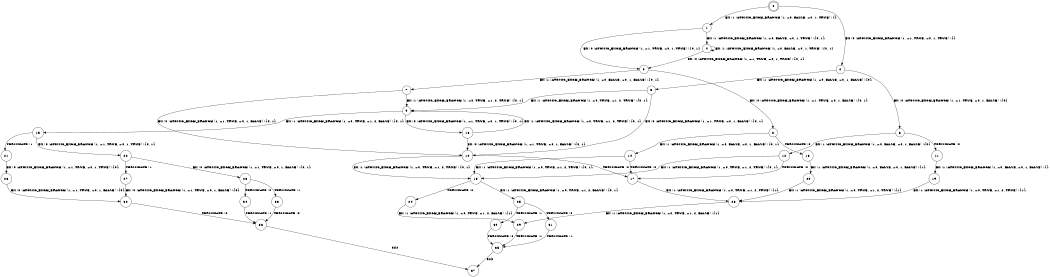 digraph BCG {
size = "7, 10.5";
center = TRUE;
node [shape = circle];
0 [peripheries = 2];
0 -> 1 [label = "EX !1 !ATOMIC_EXCH_BRANCH (1, +0, FALSE, +0, 1, TRUE) !{}"];
0 -> 2 [label = "EX !0 !ATOMIC_EXCH_BRANCH (1, +1, TRUE, +0, 1, TRUE) !{}"];
1 -> 3 [label = "EX !0 !ATOMIC_EXCH_BRANCH (1, +1, TRUE, +0, 1, TRUE) !{0, 1}"];
1 -> 4 [label = "EX !1 !ATOMIC_EXCH_BRANCH (1, +0, FALSE, +0, 1, TRUE) !{0, 1}"];
2 -> 5 [label = "EX !1 !ATOMIC_EXCH_BRANCH (1, +0, FALSE, +0, 1, FALSE) !{0}"];
2 -> 6 [label = "EX !0 !ATOMIC_EXCH_BRANCH (1, +1, TRUE, +0, 1, FALSE) !{0}"];
3 -> 7 [label = "EX !1 !ATOMIC_EXCH_BRANCH (1, +0, FALSE, +0, 1, FALSE) !{0, 1}"];
3 -> 8 [label = "EX !0 !ATOMIC_EXCH_BRANCH (1, +1, TRUE, +0, 1, FALSE) !{0, 1}"];
4 -> 3 [label = "EX !0 !ATOMIC_EXCH_BRANCH (1, +1, TRUE, +0, 1, TRUE) !{0, 1}"];
4 -> 4 [label = "EX !1 !ATOMIC_EXCH_BRANCH (1, +0, FALSE, +0, 1, TRUE) !{0, 1}"];
5 -> 9 [label = "EX !1 !ATOMIC_EXCH_BRANCH (1, +0, TRUE, +1, 2, TRUE) !{0, 1}"];
5 -> 10 [label = "EX !0 !ATOMIC_EXCH_BRANCH (1, +1, TRUE, +0, 1, FALSE) !{0, 1}"];
6 -> 11 [label = "TERMINATE !0"];
6 -> 12 [label = "EX !1 !ATOMIC_EXCH_BRANCH (1, +0, FALSE, +0, 1, FALSE) !{0}"];
7 -> 9 [label = "EX !1 !ATOMIC_EXCH_BRANCH (1, +0, TRUE, +1, 2, TRUE) !{0, 1}"];
7 -> 10 [label = "EX !0 !ATOMIC_EXCH_BRANCH (1, +1, TRUE, +0, 1, FALSE) !{0, 1}"];
8 -> 13 [label = "TERMINATE !0"];
8 -> 14 [label = "EX !1 !ATOMIC_EXCH_BRANCH (1, +0, FALSE, +0, 1, FALSE) !{0, 1}"];
9 -> 15 [label = "EX !1 !ATOMIC_EXCH_BRANCH (1, +0, TRUE, +1, 2, FALSE) !{0, 1}"];
9 -> 16 [label = "EX !0 !ATOMIC_EXCH_BRANCH (1, +1, TRUE, +0, 1, TRUE) !{0, 1}"];
10 -> 17 [label = "TERMINATE !0"];
10 -> 18 [label = "EX !1 !ATOMIC_EXCH_BRANCH (1, +0, TRUE, +1, 2, TRUE) !{0, 1}"];
11 -> 19 [label = "EX !1 !ATOMIC_EXCH_BRANCH (1, +0, FALSE, +0, 1, FALSE) !{}"];
12 -> 17 [label = "TERMINATE !0"];
12 -> 18 [label = "EX !1 !ATOMIC_EXCH_BRANCH (1, +0, TRUE, +1, 2, TRUE) !{0, 1}"];
13 -> 20 [label = "EX !1 !ATOMIC_EXCH_BRANCH (1, +0, FALSE, +0, 1, FALSE) !{1}"];
14 -> 17 [label = "TERMINATE !0"];
14 -> 18 [label = "EX !1 !ATOMIC_EXCH_BRANCH (1, +0, TRUE, +1, 2, TRUE) !{0, 1}"];
15 -> 21 [label = "TERMINATE !1"];
15 -> 22 [label = "EX !0 !ATOMIC_EXCH_BRANCH (1, +1, TRUE, +0, 1, TRUE) !{0, 1}"];
16 -> 9 [label = "EX !1 !ATOMIC_EXCH_BRANCH (1, +0, TRUE, +1, 2, TRUE) !{0, 1}"];
16 -> 10 [label = "EX !0 !ATOMIC_EXCH_BRANCH (1, +1, TRUE, +0, 1, FALSE) !{0, 1}"];
17 -> 23 [label = "EX !1 !ATOMIC_EXCH_BRANCH (1, +0, TRUE, +1, 2, TRUE) !{1}"];
18 -> 24 [label = "TERMINATE !0"];
18 -> 25 [label = "EX !1 !ATOMIC_EXCH_BRANCH (1, +0, TRUE, +1, 2, FALSE) !{0, 1}"];
19 -> 23 [label = "EX !1 !ATOMIC_EXCH_BRANCH (1, +0, TRUE, +1, 2, TRUE) !{1}"];
20 -> 23 [label = "EX !1 !ATOMIC_EXCH_BRANCH (1, +0, TRUE, +1, 2, TRUE) !{1}"];
21 -> 26 [label = "EX !0 !ATOMIC_EXCH_BRANCH (1, +1, TRUE, +0, 1, TRUE) !{0}"];
22 -> 27 [label = "TERMINATE !1"];
22 -> 28 [label = "EX !0 !ATOMIC_EXCH_BRANCH (1, +1, TRUE, +0, 1, FALSE) !{0, 1}"];
23 -> 29 [label = "EX !1 !ATOMIC_EXCH_BRANCH (1, +0, TRUE, +1, 2, FALSE) !{1}"];
24 -> 29 [label = "EX !1 !ATOMIC_EXCH_BRANCH (1, +0, TRUE, +1, 2, FALSE) !{1}"];
25 -> 30 [label = "TERMINATE !1"];
25 -> 31 [label = "TERMINATE !0"];
26 -> 32 [label = "EX !0 !ATOMIC_EXCH_BRANCH (1, +1, TRUE, +0, 1, FALSE) !{0}"];
27 -> 32 [label = "EX !0 !ATOMIC_EXCH_BRANCH (1, +1, TRUE, +0, 1, FALSE) !{0}"];
28 -> 33 [label = "TERMINATE !1"];
28 -> 34 [label = "TERMINATE !0"];
29 -> 35 [label = "TERMINATE !1"];
30 -> 35 [label = "TERMINATE !0"];
31 -> 35 [label = "TERMINATE !1"];
32 -> 36 [label = "TERMINATE !0"];
33 -> 36 [label = "TERMINATE !0"];
34 -> 36 [label = "TERMINATE !1"];
35 -> 37 [label = "exit"];
36 -> 37 [label = "exit"];
}
